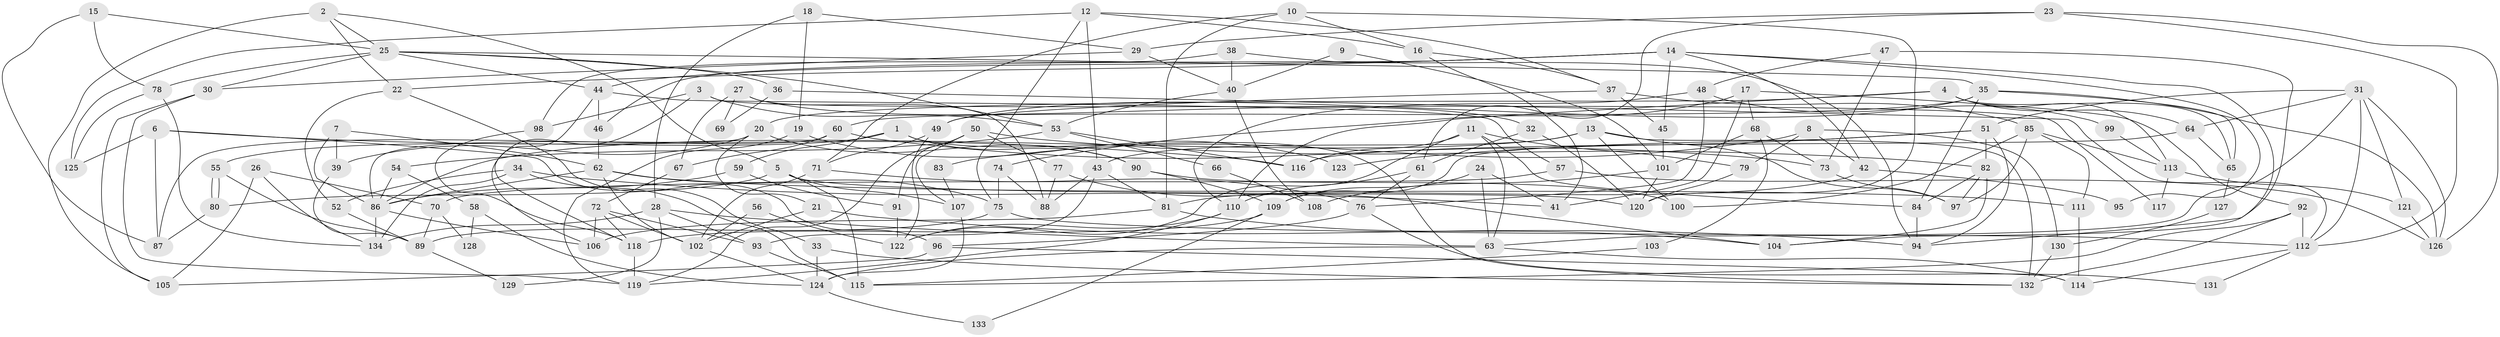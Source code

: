 // Generated by graph-tools (version 1.1) at 2025/14/03/09/25 04:14:55]
// undirected, 134 vertices, 268 edges
graph export_dot {
graph [start="1"]
  node [color=gray90,style=filled];
  1;
  2;
  3;
  4;
  5;
  6;
  7;
  8;
  9;
  10;
  11;
  12;
  13;
  14;
  15;
  16;
  17;
  18;
  19;
  20;
  21;
  22;
  23;
  24;
  25;
  26;
  27;
  28;
  29;
  30;
  31;
  32;
  33;
  34;
  35;
  36;
  37;
  38;
  39;
  40;
  41;
  42;
  43;
  44;
  45;
  46;
  47;
  48;
  49;
  50;
  51;
  52;
  53;
  54;
  55;
  56;
  57;
  58;
  59;
  60;
  61;
  62;
  63;
  64;
  65;
  66;
  67;
  68;
  69;
  70;
  71;
  72;
  73;
  74;
  75;
  76;
  77;
  78;
  79;
  80;
  81;
  82;
  83;
  84;
  85;
  86;
  87;
  88;
  89;
  90;
  91;
  92;
  93;
  94;
  95;
  96;
  97;
  98;
  99;
  100;
  101;
  102;
  103;
  104;
  105;
  106;
  107;
  108;
  109;
  110;
  111;
  112;
  113;
  114;
  115;
  116;
  117;
  118;
  119;
  120;
  121;
  122;
  123;
  124;
  125;
  126;
  127;
  128;
  129;
  130;
  131;
  132;
  133;
  134;
  1 -- 55;
  1 -- 59;
  1 -- 90;
  1 -- 132;
  2 -- 22;
  2 -- 105;
  2 -- 5;
  2 -- 25;
  3 -- 106;
  3 -- 53;
  3 -- 98;
  3 -- 117;
  4 -- 65;
  4 -- 64;
  4 -- 20;
  4 -- 110;
  4 -- 113;
  5 -- 120;
  5 -- 80;
  5 -- 107;
  5 -- 115;
  6 -- 87;
  6 -- 125;
  6 -- 33;
  6 -- 116;
  7 -- 86;
  7 -- 62;
  7 -- 39;
  8 -- 79;
  8 -- 42;
  8 -- 83;
  8 -- 130;
  9 -- 40;
  9 -- 101;
  10 -- 16;
  10 -- 81;
  10 -- 71;
  10 -- 120;
  11 -- 122;
  11 -- 84;
  11 -- 63;
  11 -- 79;
  11 -- 116;
  12 -- 75;
  12 -- 43;
  12 -- 16;
  12 -- 37;
  12 -- 125;
  13 -- 100;
  13 -- 132;
  13 -- 43;
  13 -- 86;
  13 -- 97;
  14 -- 46;
  14 -- 44;
  14 -- 22;
  14 -- 42;
  14 -- 45;
  14 -- 94;
  14 -- 95;
  15 -- 78;
  15 -- 25;
  15 -- 87;
  16 -- 41;
  16 -- 37;
  17 -- 92;
  17 -- 74;
  17 -- 41;
  17 -- 68;
  18 -- 28;
  18 -- 29;
  18 -- 19;
  19 -- 119;
  19 -- 123;
  20 -- 90;
  20 -- 21;
  20 -- 39;
  20 -- 86;
  21 -- 102;
  21 -- 94;
  22 -- 52;
  22 -- 96;
  23 -- 112;
  23 -- 61;
  23 -- 29;
  23 -- 126;
  24 -- 109;
  24 -- 63;
  24 -- 41;
  25 -- 35;
  25 -- 30;
  25 -- 36;
  25 -- 44;
  25 -- 53;
  25 -- 78;
  26 -- 105;
  26 -- 134;
  26 -- 70;
  27 -- 88;
  27 -- 67;
  27 -- 32;
  27 -- 69;
  28 -- 63;
  28 -- 134;
  28 -- 93;
  28 -- 129;
  29 -- 40;
  29 -- 30;
  30 -- 105;
  30 -- 119;
  31 -- 63;
  31 -- 121;
  31 -- 51;
  31 -- 64;
  31 -- 112;
  31 -- 126;
  32 -- 120;
  32 -- 61;
  33 -- 124;
  33 -- 132;
  34 -- 41;
  34 -- 115;
  34 -- 52;
  34 -- 134;
  35 -- 126;
  35 -- 49;
  35 -- 60;
  35 -- 65;
  35 -- 84;
  36 -- 112;
  36 -- 69;
  37 -- 45;
  37 -- 49;
  37 -- 85;
  38 -- 98;
  38 -- 94;
  38 -- 40;
  39 -- 89;
  40 -- 53;
  40 -- 108;
  42 -- 81;
  42 -- 95;
  43 -- 93;
  43 -- 81;
  43 -- 88;
  44 -- 57;
  44 -- 46;
  44 -- 118;
  45 -- 101;
  46 -- 62;
  47 -- 104;
  47 -- 73;
  47 -- 48;
  48 -- 110;
  48 -- 76;
  48 -- 99;
  49 -- 71;
  49 -- 122;
  50 -- 119;
  50 -- 82;
  50 -- 77;
  50 -- 91;
  50 -- 107;
  51 -- 94;
  51 -- 82;
  51 -- 109;
  51 -- 123;
  52 -- 89;
  53 -- 116;
  53 -- 54;
  53 -- 66;
  54 -- 86;
  54 -- 58;
  55 -- 80;
  55 -- 80;
  55 -- 89;
  56 -- 102;
  56 -- 122;
  57 -- 70;
  57 -- 126;
  58 -- 124;
  58 -- 128;
  59 -- 86;
  59 -- 91;
  60 -- 87;
  60 -- 67;
  60 -- 73;
  61 -- 76;
  61 -- 110;
  62 -- 86;
  62 -- 102;
  62 -- 75;
  62 -- 111;
  63 -- 114;
  63 -- 124;
  64 -- 116;
  64 -- 65;
  65 -- 127;
  66 -- 108;
  67 -- 72;
  68 -- 73;
  68 -- 101;
  68 -- 103;
  70 -- 89;
  70 -- 128;
  71 -- 102;
  71 -- 76;
  72 -- 93;
  72 -- 118;
  72 -- 102;
  72 -- 106;
  73 -- 97;
  74 -- 88;
  74 -- 75;
  75 -- 112;
  75 -- 89;
  76 -- 96;
  76 -- 131;
  77 -- 104;
  77 -- 88;
  78 -- 134;
  78 -- 125;
  79 -- 120;
  80 -- 87;
  81 -- 106;
  81 -- 104;
  82 -- 84;
  82 -- 97;
  82 -- 104;
  83 -- 107;
  84 -- 94;
  85 -- 97;
  85 -- 100;
  85 -- 111;
  85 -- 113;
  86 -- 106;
  86 -- 134;
  89 -- 129;
  90 -- 109;
  90 -- 100;
  91 -- 122;
  92 -- 112;
  92 -- 132;
  92 -- 115;
  93 -- 115;
  96 -- 105;
  96 -- 114;
  98 -- 118;
  99 -- 113;
  101 -- 108;
  101 -- 120;
  102 -- 124;
  103 -- 115;
  107 -- 124;
  109 -- 118;
  109 -- 133;
  110 -- 119;
  110 -- 122;
  111 -- 114;
  112 -- 114;
  112 -- 131;
  113 -- 117;
  113 -- 121;
  118 -- 119;
  121 -- 126;
  124 -- 133;
  127 -- 130;
  130 -- 132;
}
